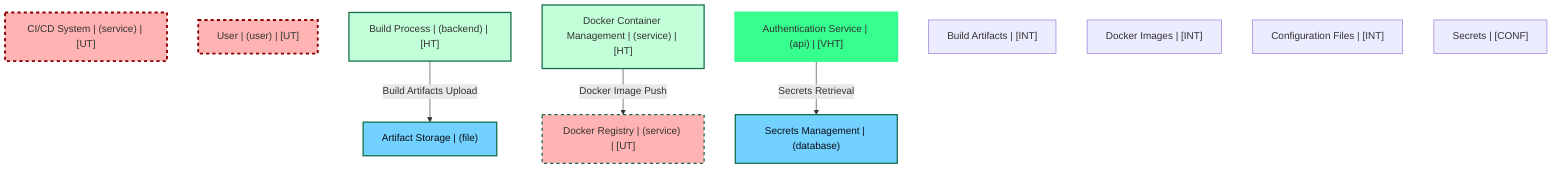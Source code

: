 graph TB
  node_01F8M7F5G8J0D9H8A6K8F8G9E1["CI/CD System | (service) | [UT]"]:::untrusted
  node_01F8M7F5G8J0D9H8A6K8F8G9E2["Docker Registry | (service) | [UT]"]:::untrusted
  node_01F8M7F5G8J0D9H8A6K8F8G9E3["User | (user) | [UT]"]:::untrusted
  node_01F8M7F5G8J0D9H8A6K8F8G9P1["Build Process | (backend) | [HT]"]:::highTrust
  node_01F8M7F5G8J0D9H8A6K8F8G9P2["Docker Container Management | (service) | [HT]"]:::highTrust
  node_01F8M7F5G8J0D9H8A6K8F8G9P3["Authentication Service | (api) | [VHT]"]:::veryHighTrust
  node_01F8M7F5G8J0D9H8A6K8F8G9D1["Artifact Storage | (file)"]:::dataStore
  node_01F8M7F5G8J0D9H8A6K8F8G9D2["Secrets Management | (database)"]:::dataStore
  node_01F8M7F5G8J0D9H8A6K8F8G9H1["Build Artifacts | [INT]"]:::dataAsset,internal
  node_01F8M7F5G8J0D9H8A6K8F8G9H2["Docker Images | [INT]"]:::dataAsset,internal
  node_01F8M7F5G8J0D9H8A6K8F8G9H3["Configuration Files | [INT]"]:::dataAsset,internal
  node_01F8M7F5G8J0D9H8A6K8F8G9H4["Secrets | [CONF]"]:::dataAsset,confidential

  node_01F8M7F5G8J0D9H8A6K8F8G9P1 -->|Build Artifacts Upload| node_01F8M7F5G8J0D9H8A6K8F8G9D1:::encryptedFlow
  node_01F8M7F5G8J0D9H8A6K8F8G9P2 -->|Docker Image Push| node_01F8M7F5G8J0D9H8A6K8F8G9E2:::encryptedFlow
  node_01F8M7F5G8J0D9H8A6K8F8G9P3 -->|Secrets Retrieval| node_01F8M7F5G8J0D9H8A6K8F8G9D2:::encryptedFlow

  classDef externalEntity fill:#FFB3B3,stroke:#8B0000,stroke-width:2px,color:#0B0D17
  classDef process fill:#C2FFD8,stroke:#106B49,stroke-width:2px,color:#0B0D17
  classDef dataStore fill:#73d1ff,stroke:#29ABE2,stroke-width:2px,color:#0B0D17
  classDef dataAsset fill:#ffa1ad,stroke:#A259FF,stroke-width:2px,color:#0B0D17
  classDef untrusted fill:#FFB3B3,stroke:#8B0000,stroke-width:3px,stroke-dasharray:5 5
  classDef lowTrust fill:#f77c63,stroke:#f77c63,stroke-width:2px,stroke-dasharray:3 3
  classDef mediumTrust fill:#FFF2B3,stroke:#7A6300,stroke-width:2px
  classDef highTrust fill:#C2FFD8,stroke:#106B49,stroke-width:2px
  classDef veryHighTrust fill:#36FF8F,stroke:#36FF8F,stroke-width:3px
  classDef public fill:#C2FFD8,stroke:#106B49,stroke-width:1px
  classDef internal fill:#FFF2B3,stroke:#7A6300,stroke-width:1px
  classDef confidential fill:#FFB3B3,stroke:#8B0000,stroke-width:2px
  classDef restricted fill:#8B0000,stroke:#8B0000,stroke-width:3px
  classDef pii fill:#ffa1ad,stroke:#A259FF,stroke-width:2px
  classDef pci fill:#8B0000,stroke:#8B0000,stroke-width:3px
  classDef phi fill:#ffa1ad,stroke:#A259FF,stroke-width:3px
  classDef encryptedFlow stroke:#106B49,stroke-width:2px
  classDef unencryptedFlow stroke:#8B0000,stroke-width:2px,stroke-dasharray:5 5
  classDef authenticatedFlow stroke:#29ABE2,stroke-width:2px
  classDef trustBoundary fill:transparent,stroke:#2E3440,stroke-width:3px,stroke-dasharray:10 5